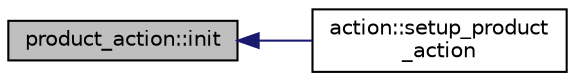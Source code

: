 digraph "product_action::init"
{
  edge [fontname="Helvetica",fontsize="10",labelfontname="Helvetica",labelfontsize="10"];
  node [fontname="Helvetica",fontsize="10",shape=record];
  rankdir="LR";
  Node2821 [label="product_action::init",height=0.2,width=0.4,color="black", fillcolor="grey75", style="filled", fontcolor="black"];
  Node2821 -> Node2822 [dir="back",color="midnightblue",fontsize="10",style="solid",fontname="Helvetica"];
  Node2822 [label="action::setup_product\l_action",height=0.2,width=0.4,color="black", fillcolor="white", style="filled",URL="$d2/d86/classaction.html#a35c717fb546189c007a89bb7b133e2f6"];
}
